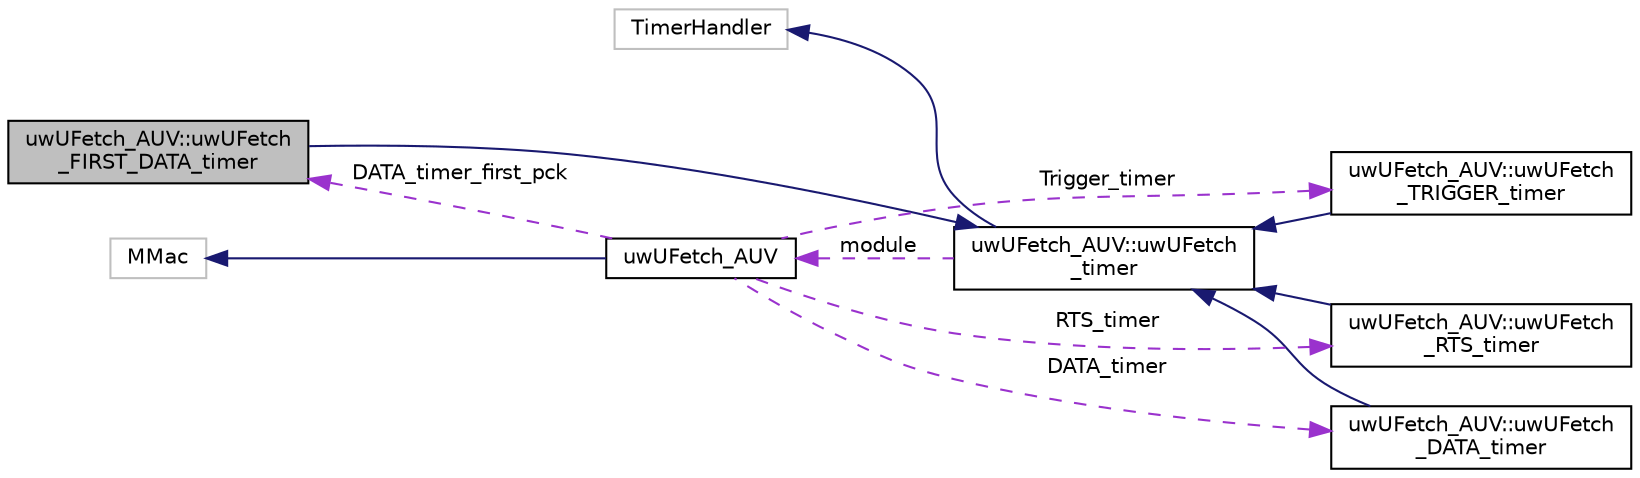 digraph "uwUFetch_AUV::uwUFetch_FIRST_DATA_timer"
{
 // LATEX_PDF_SIZE
  edge [fontname="Helvetica",fontsize="10",labelfontname="Helvetica",labelfontsize="10"];
  node [fontname="Helvetica",fontsize="10",shape=record];
  rankdir="LR";
  Node1 [label="uwUFetch_AUV::uwUFetch\l_FIRST_DATA_timer",height=0.2,width=0.4,color="black", fillcolor="grey75", style="filled", fontcolor="black",tooltip="Class inherited the method and variable of uwUFetch_timer that handle the timer of DATA packets."];
  Node2 -> Node1 [dir="back",color="midnightblue",fontsize="10",style="solid",fontname="Helvetica"];
  Node2 [label="uwUFetch_AUV::uwUFetch\l_timer",height=0.2,width=0.4,color="black", fillcolor="white", style="filled",URL="$classuwUFetch__AUV_1_1uwUFetch__timer.html",tooltip="Class that handle the timers of AUV node."];
  Node3 -> Node2 [dir="back",color="midnightblue",fontsize="10",style="solid",fontname="Helvetica"];
  Node3 [label="TimerHandler",height=0.2,width=0.4,color="grey75", fillcolor="white", style="filled",tooltip=" "];
  Node4 -> Node2 [dir="back",color="darkorchid3",fontsize="10",style="dashed",label=" module" ,fontname="Helvetica"];
  Node4 [label="uwUFetch_AUV",height=0.2,width=0.4,color="black", fillcolor="white", style="filled",URL="$classuwUFetch__AUV.html",tooltip="Class that represent the UFetch mac layer for AUV node."];
  Node5 -> Node4 [dir="back",color="midnightblue",fontsize="10",style="solid",fontname="Helvetica"];
  Node5 [label="MMac",height=0.2,width=0.4,color="grey75", fillcolor="white", style="filled",tooltip=" "];
  Node1 -> Node4 [dir="back",color="darkorchid3",fontsize="10",style="dashed",label=" DATA_timer_first_pck" ,fontname="Helvetica"];
  Node6 -> Node4 [dir="back",color="darkorchid3",fontsize="10",style="dashed",label=" RTS_timer" ,fontname="Helvetica"];
  Node6 [label="uwUFetch_AUV::uwUFetch\l_RTS_timer",height=0.2,width=0.4,color="black", fillcolor="white", style="filled",URL="$classuwUFetch__AUV_1_1uwUFetch__RTS__timer.html",tooltip="Class inherited the method and variable of uwUFetch_timer that handle the timer of RTS packets."];
  Node2 -> Node6 [dir="back",color="midnightblue",fontsize="10",style="solid",fontname="Helvetica"];
  Node7 -> Node4 [dir="back",color="darkorchid3",fontsize="10",style="dashed",label=" DATA_timer" ,fontname="Helvetica"];
  Node7 [label="uwUFetch_AUV::uwUFetch\l_DATA_timer",height=0.2,width=0.4,color="black", fillcolor="white", style="filled",URL="$classuwUFetch__AUV_1_1uwUFetch__DATA__timer.html",tooltip="Class inherited the method and variable of uwUFetch_timer that handle the timer of DATA packets."];
  Node2 -> Node7 [dir="back",color="midnightblue",fontsize="10",style="solid",fontname="Helvetica"];
  Node8 -> Node4 [dir="back",color="darkorchid3",fontsize="10",style="dashed",label=" Trigger_timer" ,fontname="Helvetica"];
  Node8 [label="uwUFetch_AUV::uwUFetch\l_TRIGGER_timer",height=0.2,width=0.4,color="black", fillcolor="white", style="filled",URL="$classuwUFetch__AUV_1_1uwUFetch__TRIGGER__timer.html",tooltip="Class inherited the method and variable of uwUFetch_timer that handle the timer of TRIGGER packets."];
  Node2 -> Node8 [dir="back",color="midnightblue",fontsize="10",style="solid",fontname="Helvetica"];
}
